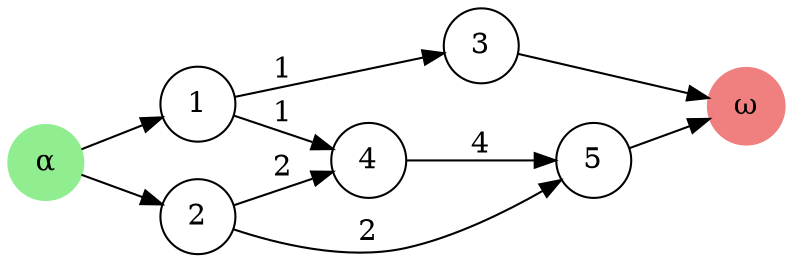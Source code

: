 // Graphe de contraintes
digraph {
	rankdir=LR
	1 [label=1 shape=circle]
	2 [label=2 shape=circle]
	3 [label=3 shape=circle]
	4 [label=4 shape=circle]
	5 [label=5 shape=circle]
	1 -> 3 [label=1]
	1 -> 4 [label=1]
	2 -> 4 [label=2]
	2 -> 5 [label=2]
	4 -> 5 [label=4]
	Alpha [label="α" color=lightgreen shape=circle style=filled]
	Alpha -> 1 [label=""]
	Alpha -> 2 [label=""]
	Omega [label="ω" color=lightcoral shape=circle style=filled]
	3 -> Omega [label=""]
	5 -> Omega [label=""]
}
